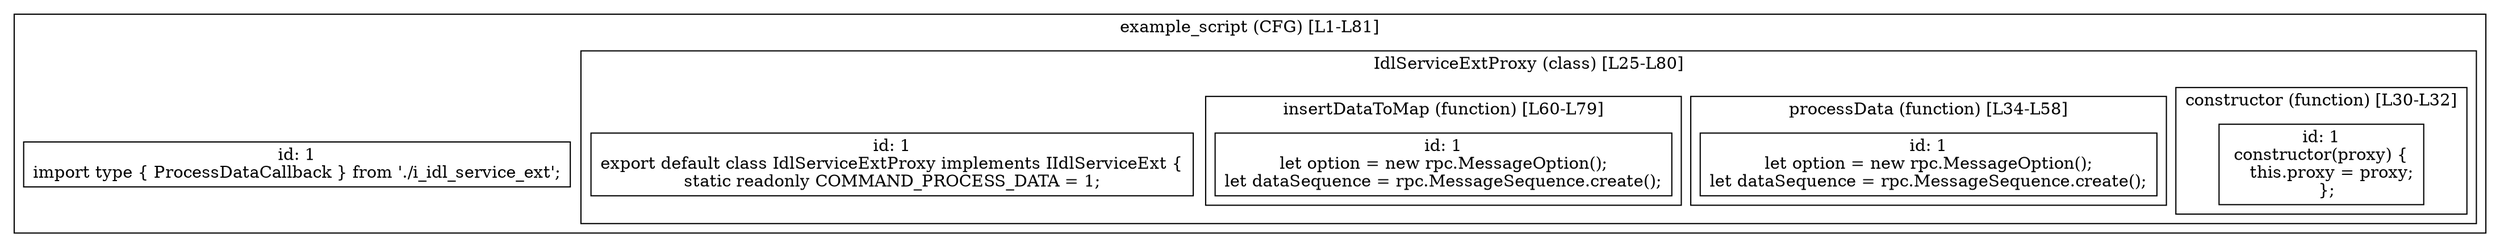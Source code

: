 digraph "108.ts" {
  subgraph "cluster_1" {
    label="example_script (CFG) [L1-L81]";
    node_1_1 [label="id: 1\nimport type { ProcessDataCallback } from './i_idl_service_ext';", shape=box];
  subgraph "cluster_2" {
    label="IdlServiceExtProxy (class) [L25-L80]";
    node_2_1 [label="id: 1\nexport default class IdlServiceExtProxy implements IIdlServiceExt {
static readonly COMMAND_PROCESS_DATA = 1;", shape=box];
  subgraph "cluster_3" {
    label="constructor (function) [L30-L32]";
    node_3_1 [label="id: 1\nconstructor(proxy) {
    this.proxy = proxy;
  };", shape=box];
  }
  subgraph "cluster_4" {
    label="processData (function) [L34-L58]";
    node_4_1 [label="id: 1\nlet option = new rpc.MessageOption();
let dataSequence = rpc.MessageSequence.create();", shape=box];
  }
  subgraph "cluster_5" {
    label="insertDataToMap (function) [L60-L79]";
    node_5_1 [label="id: 1\nlet option = new rpc.MessageOption();
let dataSequence = rpc.MessageSequence.create();", shape=box];
  }
  }
  }
}